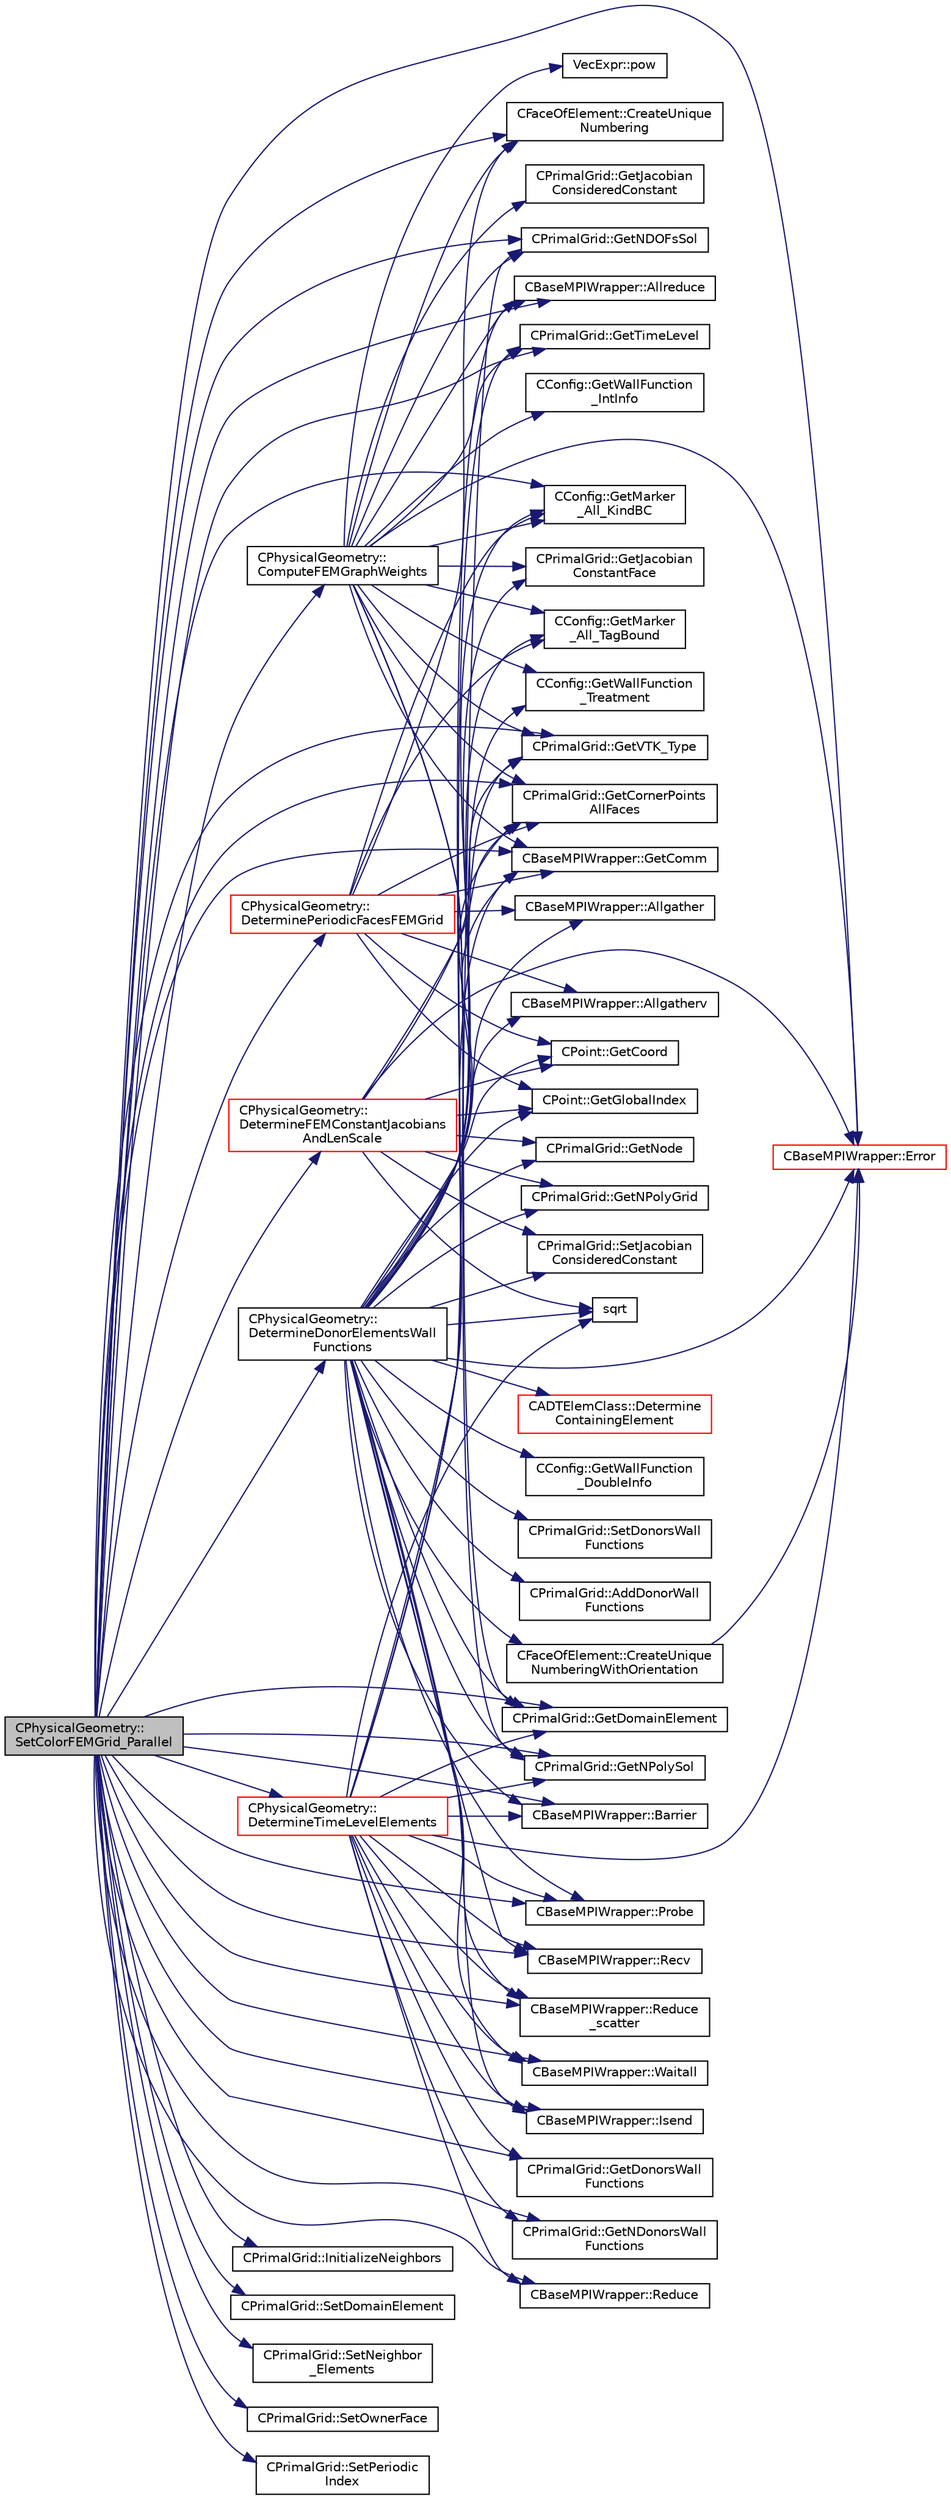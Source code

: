 digraph "CPhysicalGeometry::SetColorFEMGrid_Parallel"
{
 // LATEX_PDF_SIZE
  edge [fontname="Helvetica",fontsize="10",labelfontname="Helvetica",labelfontsize="10"];
  node [fontname="Helvetica",fontsize="10",shape=record];
  rankdir="LR";
  Node1 [label="CPhysicalGeometry::\lSetColorFEMGrid_Parallel",height=0.2,width=0.4,color="black", fillcolor="grey75", style="filled", fontcolor="black",tooltip="Set the domains for FEM grid partitioning using ParMETIS."];
  Node1 -> Node2 [color="midnightblue",fontsize="10",style="solid",fontname="Helvetica"];
  Node2 [label="CBaseMPIWrapper::Allreduce",height=0.2,width=0.4,color="black", fillcolor="white", style="filled",URL="$classCBaseMPIWrapper.html#a381d4b3738c09d92ee1ae9f89715b541",tooltip=" "];
  Node1 -> Node3 [color="midnightblue",fontsize="10",style="solid",fontname="Helvetica"];
  Node3 [label="CBaseMPIWrapper::Barrier",height=0.2,width=0.4,color="black", fillcolor="white", style="filled",URL="$classCBaseMPIWrapper.html#a33bad5506b8315fde26c1f31a42ce97c",tooltip=" "];
  Node1 -> Node4 [color="midnightblue",fontsize="10",style="solid",fontname="Helvetica"];
  Node4 [label="CPhysicalGeometry::\lComputeFEMGraphWeights",height=0.2,width=0.4,color="black", fillcolor="white", style="filled",URL="$classCPhysicalGeometry.html#ac8396196dddd6caec922418eaf7d7a2a",tooltip="Compute the weights of the FEM graph for ParMETIS."];
  Node4 -> Node2 [color="midnightblue",fontsize="10",style="solid",fontname="Helvetica"];
  Node4 -> Node5 [color="midnightblue",fontsize="10",style="solid",fontname="Helvetica"];
  Node5 [label="CFaceOfElement::CreateUnique\lNumbering",height=0.2,width=0.4,color="black", fillcolor="white", style="filled",URL="$classCFaceOfElement.html#a1f80d19d78b66efca57d5b0dff537d87",tooltip=" "];
  Node4 -> Node6 [color="midnightblue",fontsize="10",style="solid",fontname="Helvetica"];
  Node6 [label="CBaseMPIWrapper::Error",height=0.2,width=0.4,color="red", fillcolor="white", style="filled",URL="$classCBaseMPIWrapper.html#a04457c47629bda56704e6a8804833eeb",tooltip=" "];
  Node4 -> Node8 [color="midnightblue",fontsize="10",style="solid",fontname="Helvetica"];
  Node8 [label="CBaseMPIWrapper::GetComm",height=0.2,width=0.4,color="black", fillcolor="white", style="filled",URL="$classCBaseMPIWrapper.html#a8154391fc3522954802889d81d4ef5da",tooltip=" "];
  Node4 -> Node9 [color="midnightblue",fontsize="10",style="solid",fontname="Helvetica"];
  Node9 [label="CPrimalGrid::GetCornerPoints\lAllFaces",height=0.2,width=0.4,color="black", fillcolor="white", style="filled",URL="$classCPrimalGrid.html#ac443fe58e9f5e11cfa78ae9d0fa2afd9",tooltip="Virtual function, that must be overwritten by the derived class, if needed."];
  Node4 -> Node10 [color="midnightblue",fontsize="10",style="solid",fontname="Helvetica"];
  Node10 [label="CPrimalGrid::GetDomainElement",height=0.2,width=0.4,color="black", fillcolor="white", style="filled",URL="$classCPrimalGrid.html#ab692d03041f0e4c6322303efc38337b3",tooltip="Get the index of the domain element of which this boundary element is a face."];
  Node4 -> Node11 [color="midnightblue",fontsize="10",style="solid",fontname="Helvetica"];
  Node11 [label="CPrimalGrid::GetJacobian\lConsideredConstant",height=0.2,width=0.4,color="black", fillcolor="white", style="filled",URL="$classCPrimalGrid.html#af3fc31266e31ae06099575e6723de4cc",tooltip="Virtual function to get whether or not the Jacobian is considered constant."];
  Node4 -> Node12 [color="midnightblue",fontsize="10",style="solid",fontname="Helvetica"];
  Node12 [label="CPrimalGrid::GetJacobian\lConstantFace",height=0.2,width=0.4,color="black", fillcolor="white", style="filled",URL="$classCPrimalGrid.html#af005fb48365302e49cdad8e723178520",tooltip="Get whether or not the Jacobian of the given face is considered constant."];
  Node4 -> Node13 [color="midnightblue",fontsize="10",style="solid",fontname="Helvetica"];
  Node13 [label="CConfig::GetMarker\l_All_KindBC",height=0.2,width=0.4,color="black", fillcolor="white", style="filled",URL="$classCConfig.html#ae003cd8f406eaaa91849a774c9a20730",tooltip="Get the kind of boundary for each marker."];
  Node4 -> Node14 [color="midnightblue",fontsize="10",style="solid",fontname="Helvetica"];
  Node14 [label="CConfig::GetMarker\l_All_TagBound",height=0.2,width=0.4,color="black", fillcolor="white", style="filled",URL="$classCConfig.html#ab8c9c1f45950a29355be4ff357049440",tooltip="Get the index of the surface defined in the geometry file."];
  Node4 -> Node15 [color="midnightblue",fontsize="10",style="solid",fontname="Helvetica"];
  Node15 [label="CPrimalGrid::GetNDOFsSol",height=0.2,width=0.4,color="black", fillcolor="white", style="filled",URL="$classCPrimalGrid.html#aca4652b6514e978f14a2c357e91cef28",tooltip="Virtual function to make available the number of DOFs of the solution in the element."];
  Node4 -> Node16 [color="midnightblue",fontsize="10",style="solid",fontname="Helvetica"];
  Node16 [label="CPrimalGrid::GetNPolySol",height=0.2,width=0.4,color="black", fillcolor="white", style="filled",URL="$classCPrimalGrid.html#a4d539a008fcff596006d0714d5a2b004",tooltip="Virtual function to make available the polynomial degree of the solution."];
  Node4 -> Node17 [color="midnightblue",fontsize="10",style="solid",fontname="Helvetica"];
  Node17 [label="CPrimalGrid::GetTimeLevel",height=0.2,width=0.4,color="black", fillcolor="white", style="filled",URL="$classCPrimalGrid.html#a6cd7664dd5911c20c2a6b6adcfcab0f5",tooltip="Make available the time level of the element."];
  Node4 -> Node18 [color="midnightblue",fontsize="10",style="solid",fontname="Helvetica"];
  Node18 [label="CPrimalGrid::GetVTK_Type",height=0.2,width=0.4,color="black", fillcolor="white", style="filled",URL="$classCPrimalGrid.html#ad506ad8f97dd70d71c1ee6f407df4cf5",tooltip="Get VTK type."];
  Node4 -> Node19 [color="midnightblue",fontsize="10",style="solid",fontname="Helvetica"];
  Node19 [label="CConfig::GetWallFunction\l_IntInfo",height=0.2,width=0.4,color="black", fillcolor="white", style="filled",URL="$classCConfig.html#af198cc7de97592f1a90d3ddbde791538",tooltip="Get the additional integer info for the wall function treatment for the given boundary marker."];
  Node4 -> Node20 [color="midnightblue",fontsize="10",style="solid",fontname="Helvetica"];
  Node20 [label="CConfig::GetWallFunction\l_Treatment",height=0.2,width=0.4,color="black", fillcolor="white", style="filled",URL="$classCConfig.html#a1fa95769051b6484a2c95042e2c78a4e",tooltip="Get the wall function treatment for the given boundary marker."];
  Node4 -> Node21 [color="midnightblue",fontsize="10",style="solid",fontname="Helvetica"];
  Node21 [label="VecExpr::pow",height=0.2,width=0.4,color="black", fillcolor="white", style="filled",URL="$group__VecExpr.html#ga7fb255e1f2a1773d3cc6ff7bee1aadd2",tooltip=" "];
  Node1 -> Node5 [color="midnightblue",fontsize="10",style="solid",fontname="Helvetica"];
  Node1 -> Node22 [color="midnightblue",fontsize="10",style="solid",fontname="Helvetica"];
  Node22 [label="CPhysicalGeometry::\lDetermineDonorElementsWall\lFunctions",height=0.2,width=0.4,color="black", fillcolor="white", style="filled",URL="$classCPhysicalGeometry.html#acef4e18142b580bf09f21e5b71387d5f",tooltip="Determine the donor elements for the boundary elements on viscous wall boundaries when wall functions..."];
  Node22 -> Node23 [color="midnightblue",fontsize="10",style="solid",fontname="Helvetica"];
  Node23 [label="CPrimalGrid::AddDonorWall\lFunctions",height=0.2,width=0.4,color="black", fillcolor="white", style="filled",URL="$classCPrimalGrid.html#a6ddbdaaab25827a6702bb6f8797e4dd5",tooltip="Virtual function to add the given donor ID to the donor elements for the wall function treatment."];
  Node22 -> Node24 [color="midnightblue",fontsize="10",style="solid",fontname="Helvetica"];
  Node24 [label="CBaseMPIWrapper::Allgather",height=0.2,width=0.4,color="black", fillcolor="white", style="filled",URL="$classCBaseMPIWrapper.html#a137ef06ade0c4f94d2a61f9b8817b6a7",tooltip=" "];
  Node22 -> Node25 [color="midnightblue",fontsize="10",style="solid",fontname="Helvetica"];
  Node25 [label="CBaseMPIWrapper::Allgatherv",height=0.2,width=0.4,color="black", fillcolor="white", style="filled",URL="$classCBaseMPIWrapper.html#a1c8c3f6d23fd0833c8cd8ef23b0beded",tooltip=" "];
  Node22 -> Node3 [color="midnightblue",fontsize="10",style="solid",fontname="Helvetica"];
  Node22 -> Node26 [color="midnightblue",fontsize="10",style="solid",fontname="Helvetica"];
  Node26 [label="CFaceOfElement::CreateUnique\lNumberingWithOrientation",height=0.2,width=0.4,color="black", fillcolor="white", style="filled",URL="$classCFaceOfElement.html#aa4d87bea8ad3cf2bf6ccf58099605f85",tooltip=" "];
  Node26 -> Node6 [color="midnightblue",fontsize="10",style="solid",fontname="Helvetica"];
  Node22 -> Node27 [color="midnightblue",fontsize="10",style="solid",fontname="Helvetica"];
  Node27 [label="CADTElemClass::Determine\lContainingElement",height=0.2,width=0.4,color="red", fillcolor="white", style="filled",URL="$classCADTElemClass.html#a2708b4c5925a10d57edba3630fb19bcb",tooltip="Function, which determines the element that contains the given coordinate."];
  Node22 -> Node6 [color="midnightblue",fontsize="10",style="solid",fontname="Helvetica"];
  Node22 -> Node8 [color="midnightblue",fontsize="10",style="solid",fontname="Helvetica"];
  Node22 -> Node29 [color="midnightblue",fontsize="10",style="solid",fontname="Helvetica"];
  Node29 [label="CPoint::GetCoord",height=0.2,width=0.4,color="black", fillcolor="white", style="filled",URL="$classCPoint.html#ab16c29dd03911529cd73bf467c313179",tooltip="Get the coordinates dor the control volume."];
  Node22 -> Node9 [color="midnightblue",fontsize="10",style="solid",fontname="Helvetica"];
  Node22 -> Node10 [color="midnightblue",fontsize="10",style="solid",fontname="Helvetica"];
  Node22 -> Node30 [color="midnightblue",fontsize="10",style="solid",fontname="Helvetica"];
  Node30 [label="CPoint::GetGlobalIndex",height=0.2,width=0.4,color="black", fillcolor="white", style="filled",URL="$classCPoint.html#a8a53865a92d645b1b74c4d817b4aae10",tooltip="Get the global index in a parallel computation."];
  Node22 -> Node12 [color="midnightblue",fontsize="10",style="solid",fontname="Helvetica"];
  Node22 -> Node13 [color="midnightblue",fontsize="10",style="solid",fontname="Helvetica"];
  Node22 -> Node14 [color="midnightblue",fontsize="10",style="solid",fontname="Helvetica"];
  Node22 -> Node31 [color="midnightblue",fontsize="10",style="solid",fontname="Helvetica"];
  Node31 [label="CPrimalGrid::GetNode",height=0.2,width=0.4,color="black", fillcolor="white", style="filled",URL="$classCPrimalGrid.html#a6353b89f5a8a3948cd475da6152bf077",tooltip="Get the nodes shared by the primal grid element."];
  Node22 -> Node32 [color="midnightblue",fontsize="10",style="solid",fontname="Helvetica"];
  Node32 [label="CPrimalGrid::GetNPolyGrid",height=0.2,width=0.4,color="black", fillcolor="white", style="filled",URL="$classCPrimalGrid.html#abc26f8822bb8200280541e75838c6597",tooltip="Virtual function to make available the polynomial degree of the grid."];
  Node22 -> Node16 [color="midnightblue",fontsize="10",style="solid",fontname="Helvetica"];
  Node22 -> Node18 [color="midnightblue",fontsize="10",style="solid",fontname="Helvetica"];
  Node22 -> Node33 [color="midnightblue",fontsize="10",style="solid",fontname="Helvetica"];
  Node33 [label="CConfig::GetWallFunction\l_DoubleInfo",height=0.2,width=0.4,color="black", fillcolor="white", style="filled",URL="$classCConfig.html#adf5f5179e0843a3a29159e9cc57dcf77",tooltip="Get the additional double info for the wall function treatment for the given boundary marker."];
  Node22 -> Node20 [color="midnightblue",fontsize="10",style="solid",fontname="Helvetica"];
  Node22 -> Node34 [color="midnightblue",fontsize="10",style="solid",fontname="Helvetica"];
  Node34 [label="CBaseMPIWrapper::Isend",height=0.2,width=0.4,color="black", fillcolor="white", style="filled",URL="$classCBaseMPIWrapper.html#a4009cae40f1e050b3635a8d803dbfa3d",tooltip=" "];
  Node22 -> Node35 [color="midnightblue",fontsize="10",style="solid",fontname="Helvetica"];
  Node35 [label="CBaseMPIWrapper::Probe",height=0.2,width=0.4,color="black", fillcolor="white", style="filled",URL="$classCBaseMPIWrapper.html#abe6ea390a8bef50649e393e1dbe3b1ec",tooltip=" "];
  Node22 -> Node36 [color="midnightblue",fontsize="10",style="solid",fontname="Helvetica"];
  Node36 [label="CBaseMPIWrapper::Recv",height=0.2,width=0.4,color="black", fillcolor="white", style="filled",URL="$classCBaseMPIWrapper.html#a89e5c8b06b4c1c64ade3f78c6f0ed0e2",tooltip=" "];
  Node22 -> Node37 [color="midnightblue",fontsize="10",style="solid",fontname="Helvetica"];
  Node37 [label="CBaseMPIWrapper::Reduce\l_scatter",height=0.2,width=0.4,color="black", fillcolor="white", style="filled",URL="$classCBaseMPIWrapper.html#a6b6d07031fc7ffdc9022f1df45ae381e",tooltip=" "];
  Node22 -> Node38 [color="midnightblue",fontsize="10",style="solid",fontname="Helvetica"];
  Node38 [label="CPrimalGrid::SetDonorsWall\lFunctions",height=0.2,width=0.4,color="black", fillcolor="white", style="filled",URL="$classCPrimalGrid.html#a9c14cf2bdf5e52f89692408410d03cc1",tooltip="Virtual function to set the global ID's of the donor elements for the wall function treatment."];
  Node22 -> Node39 [color="midnightblue",fontsize="10",style="solid",fontname="Helvetica"];
  Node39 [label="CPrimalGrid::SetJacobian\lConsideredConstant",height=0.2,width=0.4,color="black", fillcolor="white", style="filled",URL="$classCPrimalGrid.html#ad00ccc196e8f4b758e11bd56b6bc77a5",tooltip="Virtual function to set the value of JacobianConsideredConstant."];
  Node22 -> Node40 [color="midnightblue",fontsize="10",style="solid",fontname="Helvetica"];
  Node40 [label="sqrt",height=0.2,width=0.4,color="black", fillcolor="white", style="filled",URL="$group__SIMD.html#ga54a1925ab40fb4249ea255072520de35",tooltip=" "];
  Node22 -> Node41 [color="midnightblue",fontsize="10",style="solid",fontname="Helvetica"];
  Node41 [label="CBaseMPIWrapper::Waitall",height=0.2,width=0.4,color="black", fillcolor="white", style="filled",URL="$classCBaseMPIWrapper.html#a01c02f8c0c799ccd15023f0c2c3cae27",tooltip=" "];
  Node1 -> Node42 [color="midnightblue",fontsize="10",style="solid",fontname="Helvetica"];
  Node42 [label="CPhysicalGeometry::\lDetermineFEMConstantJacobians\lAndLenScale",height=0.2,width=0.4,color="red", fillcolor="white", style="filled",URL="$classCPhysicalGeometry.html#a1823c0dcfe5570115da9b7db331daaa5",tooltip="Determine whether or not the Jacobians of the elements and faces are constant and a length scale of t..."];
  Node42 -> Node6 [color="midnightblue",fontsize="10",style="solid",fontname="Helvetica"];
  Node42 -> Node29 [color="midnightblue",fontsize="10",style="solid",fontname="Helvetica"];
  Node42 -> Node9 [color="midnightblue",fontsize="10",style="solid",fontname="Helvetica"];
  Node42 -> Node30 [color="midnightblue",fontsize="10",style="solid",fontname="Helvetica"];
  Node42 -> Node31 [color="midnightblue",fontsize="10",style="solid",fontname="Helvetica"];
  Node42 -> Node32 [color="midnightblue",fontsize="10",style="solid",fontname="Helvetica"];
  Node42 -> Node18 [color="midnightblue",fontsize="10",style="solid",fontname="Helvetica"];
  Node42 -> Node39 [color="midnightblue",fontsize="10",style="solid",fontname="Helvetica"];
  Node42 -> Node40 [color="midnightblue",fontsize="10",style="solid",fontname="Helvetica"];
  Node1 -> Node52 [color="midnightblue",fontsize="10",style="solid",fontname="Helvetica"];
  Node52 [label="CPhysicalGeometry::\lDeterminePeriodicFacesFEMGrid",height=0.2,width=0.4,color="red", fillcolor="white", style="filled",URL="$classCPhysicalGeometry.html#a4b8a3bab829079fe0425b00afe2c0dab",tooltip="Determine the neighboring information for periodic faces of a FEM grid."];
  Node52 -> Node24 [color="midnightblue",fontsize="10",style="solid",fontname="Helvetica"];
  Node52 -> Node25 [color="midnightblue",fontsize="10",style="solid",fontname="Helvetica"];
  Node52 -> Node5 [color="midnightblue",fontsize="10",style="solid",fontname="Helvetica"];
  Node52 -> Node8 [color="midnightblue",fontsize="10",style="solid",fontname="Helvetica"];
  Node52 -> Node29 [color="midnightblue",fontsize="10",style="solid",fontname="Helvetica"];
  Node52 -> Node9 [color="midnightblue",fontsize="10",style="solid",fontname="Helvetica"];
  Node52 -> Node30 [color="midnightblue",fontsize="10",style="solid",fontname="Helvetica"];
  Node52 -> Node13 [color="midnightblue",fontsize="10",style="solid",fontname="Helvetica"];
  Node52 -> Node14 [color="midnightblue",fontsize="10",style="solid",fontname="Helvetica"];
  Node1 -> Node59 [color="midnightblue",fontsize="10",style="solid",fontname="Helvetica"];
  Node59 [label="CPhysicalGeometry::\lDetermineTimeLevelElements",height=0.2,width=0.4,color="red", fillcolor="white", style="filled",URL="$classCPhysicalGeometry.html#a18f63cc49f7dc20241a0599ad1426ba8",tooltip="Determine the time level of the elements when time accurate local time stepping is employed."];
  Node59 -> Node2 [color="midnightblue",fontsize="10",style="solid",fontname="Helvetica"];
  Node59 -> Node3 [color="midnightblue",fontsize="10",style="solid",fontname="Helvetica"];
  Node59 -> Node6 [color="midnightblue",fontsize="10",style="solid",fontname="Helvetica"];
  Node59 -> Node8 [color="midnightblue",fontsize="10",style="solid",fontname="Helvetica"];
  Node59 -> Node10 [color="midnightblue",fontsize="10",style="solid",fontname="Helvetica"];
  Node59 -> Node61 [color="midnightblue",fontsize="10",style="solid",fontname="Helvetica"];
  Node61 [label="CPrimalGrid::GetDonorsWall\lFunctions",height=0.2,width=0.4,color="black", fillcolor="white", style="filled",URL="$classCPrimalGrid.html#ac3b3491572100880afc44a274f3367c8",tooltip="Virtual function to make available the pointer to the vector for the donor elements for the wall func..."];
  Node59 -> Node15 [color="midnightblue",fontsize="10",style="solid",fontname="Helvetica"];
  Node59 -> Node65 [color="midnightblue",fontsize="10",style="solid",fontname="Helvetica"];
  Node65 [label="CPrimalGrid::GetNDonorsWall\lFunctions",height=0.2,width=0.4,color="black", fillcolor="white", style="filled",URL="$classCPrimalGrid.html#abb55552e43077ab2374848b7897b2f98",tooltip="Virtual function to make available the number of donor elements for the wall function treatment."];
  Node59 -> Node16 [color="midnightblue",fontsize="10",style="solid",fontname="Helvetica"];
  Node59 -> Node17 [color="midnightblue",fontsize="10",style="solid",fontname="Helvetica"];
  Node59 -> Node34 [color="midnightblue",fontsize="10",style="solid",fontname="Helvetica"];
  Node59 -> Node35 [color="midnightblue",fontsize="10",style="solid",fontname="Helvetica"];
  Node59 -> Node36 [color="midnightblue",fontsize="10",style="solid",fontname="Helvetica"];
  Node59 -> Node70 [color="midnightblue",fontsize="10",style="solid",fontname="Helvetica"];
  Node70 [label="CBaseMPIWrapper::Reduce",height=0.2,width=0.4,color="black", fillcolor="white", style="filled",URL="$classCBaseMPIWrapper.html#adfe0cc3203ae26745e12fb885af0629b",tooltip=" "];
  Node59 -> Node37 [color="midnightblue",fontsize="10",style="solid",fontname="Helvetica"];
  Node59 -> Node40 [color="midnightblue",fontsize="10",style="solid",fontname="Helvetica"];
  Node59 -> Node41 [color="midnightblue",fontsize="10",style="solid",fontname="Helvetica"];
  Node1 -> Node6 [color="midnightblue",fontsize="10",style="solid",fontname="Helvetica"];
  Node1 -> Node8 [color="midnightblue",fontsize="10",style="solid",fontname="Helvetica"];
  Node1 -> Node9 [color="midnightblue",fontsize="10",style="solid",fontname="Helvetica"];
  Node1 -> Node10 [color="midnightblue",fontsize="10",style="solid",fontname="Helvetica"];
  Node1 -> Node61 [color="midnightblue",fontsize="10",style="solid",fontname="Helvetica"];
  Node1 -> Node13 [color="midnightblue",fontsize="10",style="solid",fontname="Helvetica"];
  Node1 -> Node15 [color="midnightblue",fontsize="10",style="solid",fontname="Helvetica"];
  Node1 -> Node65 [color="midnightblue",fontsize="10",style="solid",fontname="Helvetica"];
  Node1 -> Node16 [color="midnightblue",fontsize="10",style="solid",fontname="Helvetica"];
  Node1 -> Node17 [color="midnightblue",fontsize="10",style="solid",fontname="Helvetica"];
  Node1 -> Node18 [color="midnightblue",fontsize="10",style="solid",fontname="Helvetica"];
  Node1 -> Node72 [color="midnightblue",fontsize="10",style="solid",fontname="Helvetica"];
  Node72 [label="CPrimalGrid::InitializeNeighbors",height=0.2,width=0.4,color="black", fillcolor="white", style="filled",URL="$classCPrimalGrid.html#a04b375f87a9e36a44c31252e46f54b25",tooltip="Initialize the information about the neighboring elements."];
  Node1 -> Node34 [color="midnightblue",fontsize="10",style="solid",fontname="Helvetica"];
  Node1 -> Node35 [color="midnightblue",fontsize="10",style="solid",fontname="Helvetica"];
  Node1 -> Node36 [color="midnightblue",fontsize="10",style="solid",fontname="Helvetica"];
  Node1 -> Node70 [color="midnightblue",fontsize="10",style="solid",fontname="Helvetica"];
  Node1 -> Node37 [color="midnightblue",fontsize="10",style="solid",fontname="Helvetica"];
  Node1 -> Node73 [color="midnightblue",fontsize="10",style="solid",fontname="Helvetica"];
  Node73 [label="CPrimalGrid::SetDomainElement",height=0.2,width=0.4,color="black", fillcolor="white", style="filled",URL="$classCPrimalGrid.html#ab838fda39173a49005d20cd3c130a138",tooltip="Set the index of the domain element of which this boundary element is a face."];
  Node1 -> Node74 [color="midnightblue",fontsize="10",style="solid",fontname="Helvetica"];
  Node74 [label="CPrimalGrid::SetNeighbor\l_Elements",height=0.2,width=0.4,color="black", fillcolor="white", style="filled",URL="$classCPrimalGrid.html#a9f64be74bd55c3fc9378fa5131c7b109",tooltip="Set the elements that surround an element."];
  Node1 -> Node75 [color="midnightblue",fontsize="10",style="solid",fontname="Helvetica"];
  Node75 [label="CPrimalGrid::SetOwnerFace",height=0.2,width=0.4,color="black", fillcolor="white", style="filled",URL="$classCPrimalGrid.html#a859ce3ce55595a62991a350f3a339286",tooltip="Set the boolean to indicate whether or not this element owns the face between the current and the adj..."];
  Node1 -> Node76 [color="midnightblue",fontsize="10",style="solid",fontname="Helvetica"];
  Node76 [label="CPrimalGrid::SetPeriodic\lIndex",height=0.2,width=0.4,color="black", fillcolor="white", style="filled",URL="$classCPrimalGrid.html#a982da7331c21971dc4523ff4b170322b",tooltip="Set the index of the periodic transformation to the neighboring element."];
  Node1 -> Node41 [color="midnightblue",fontsize="10",style="solid",fontname="Helvetica"];
}
